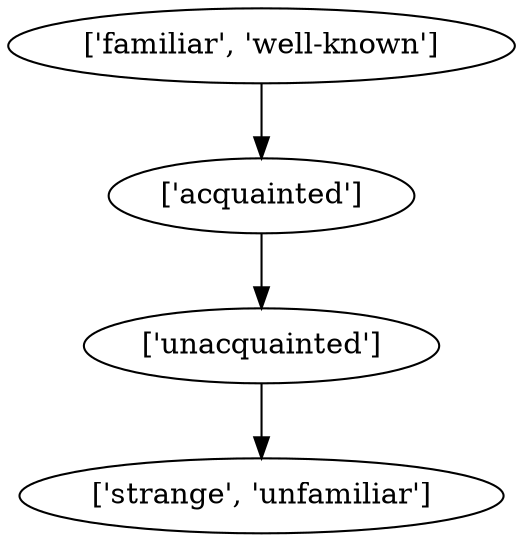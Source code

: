 strict digraph  {
	"['familiar', 'well-known']" -> "['acquainted']";
	"['acquainted']" -> "['unacquainted']";
	"['unacquainted']" -> "['strange', 'unfamiliar']";
}
